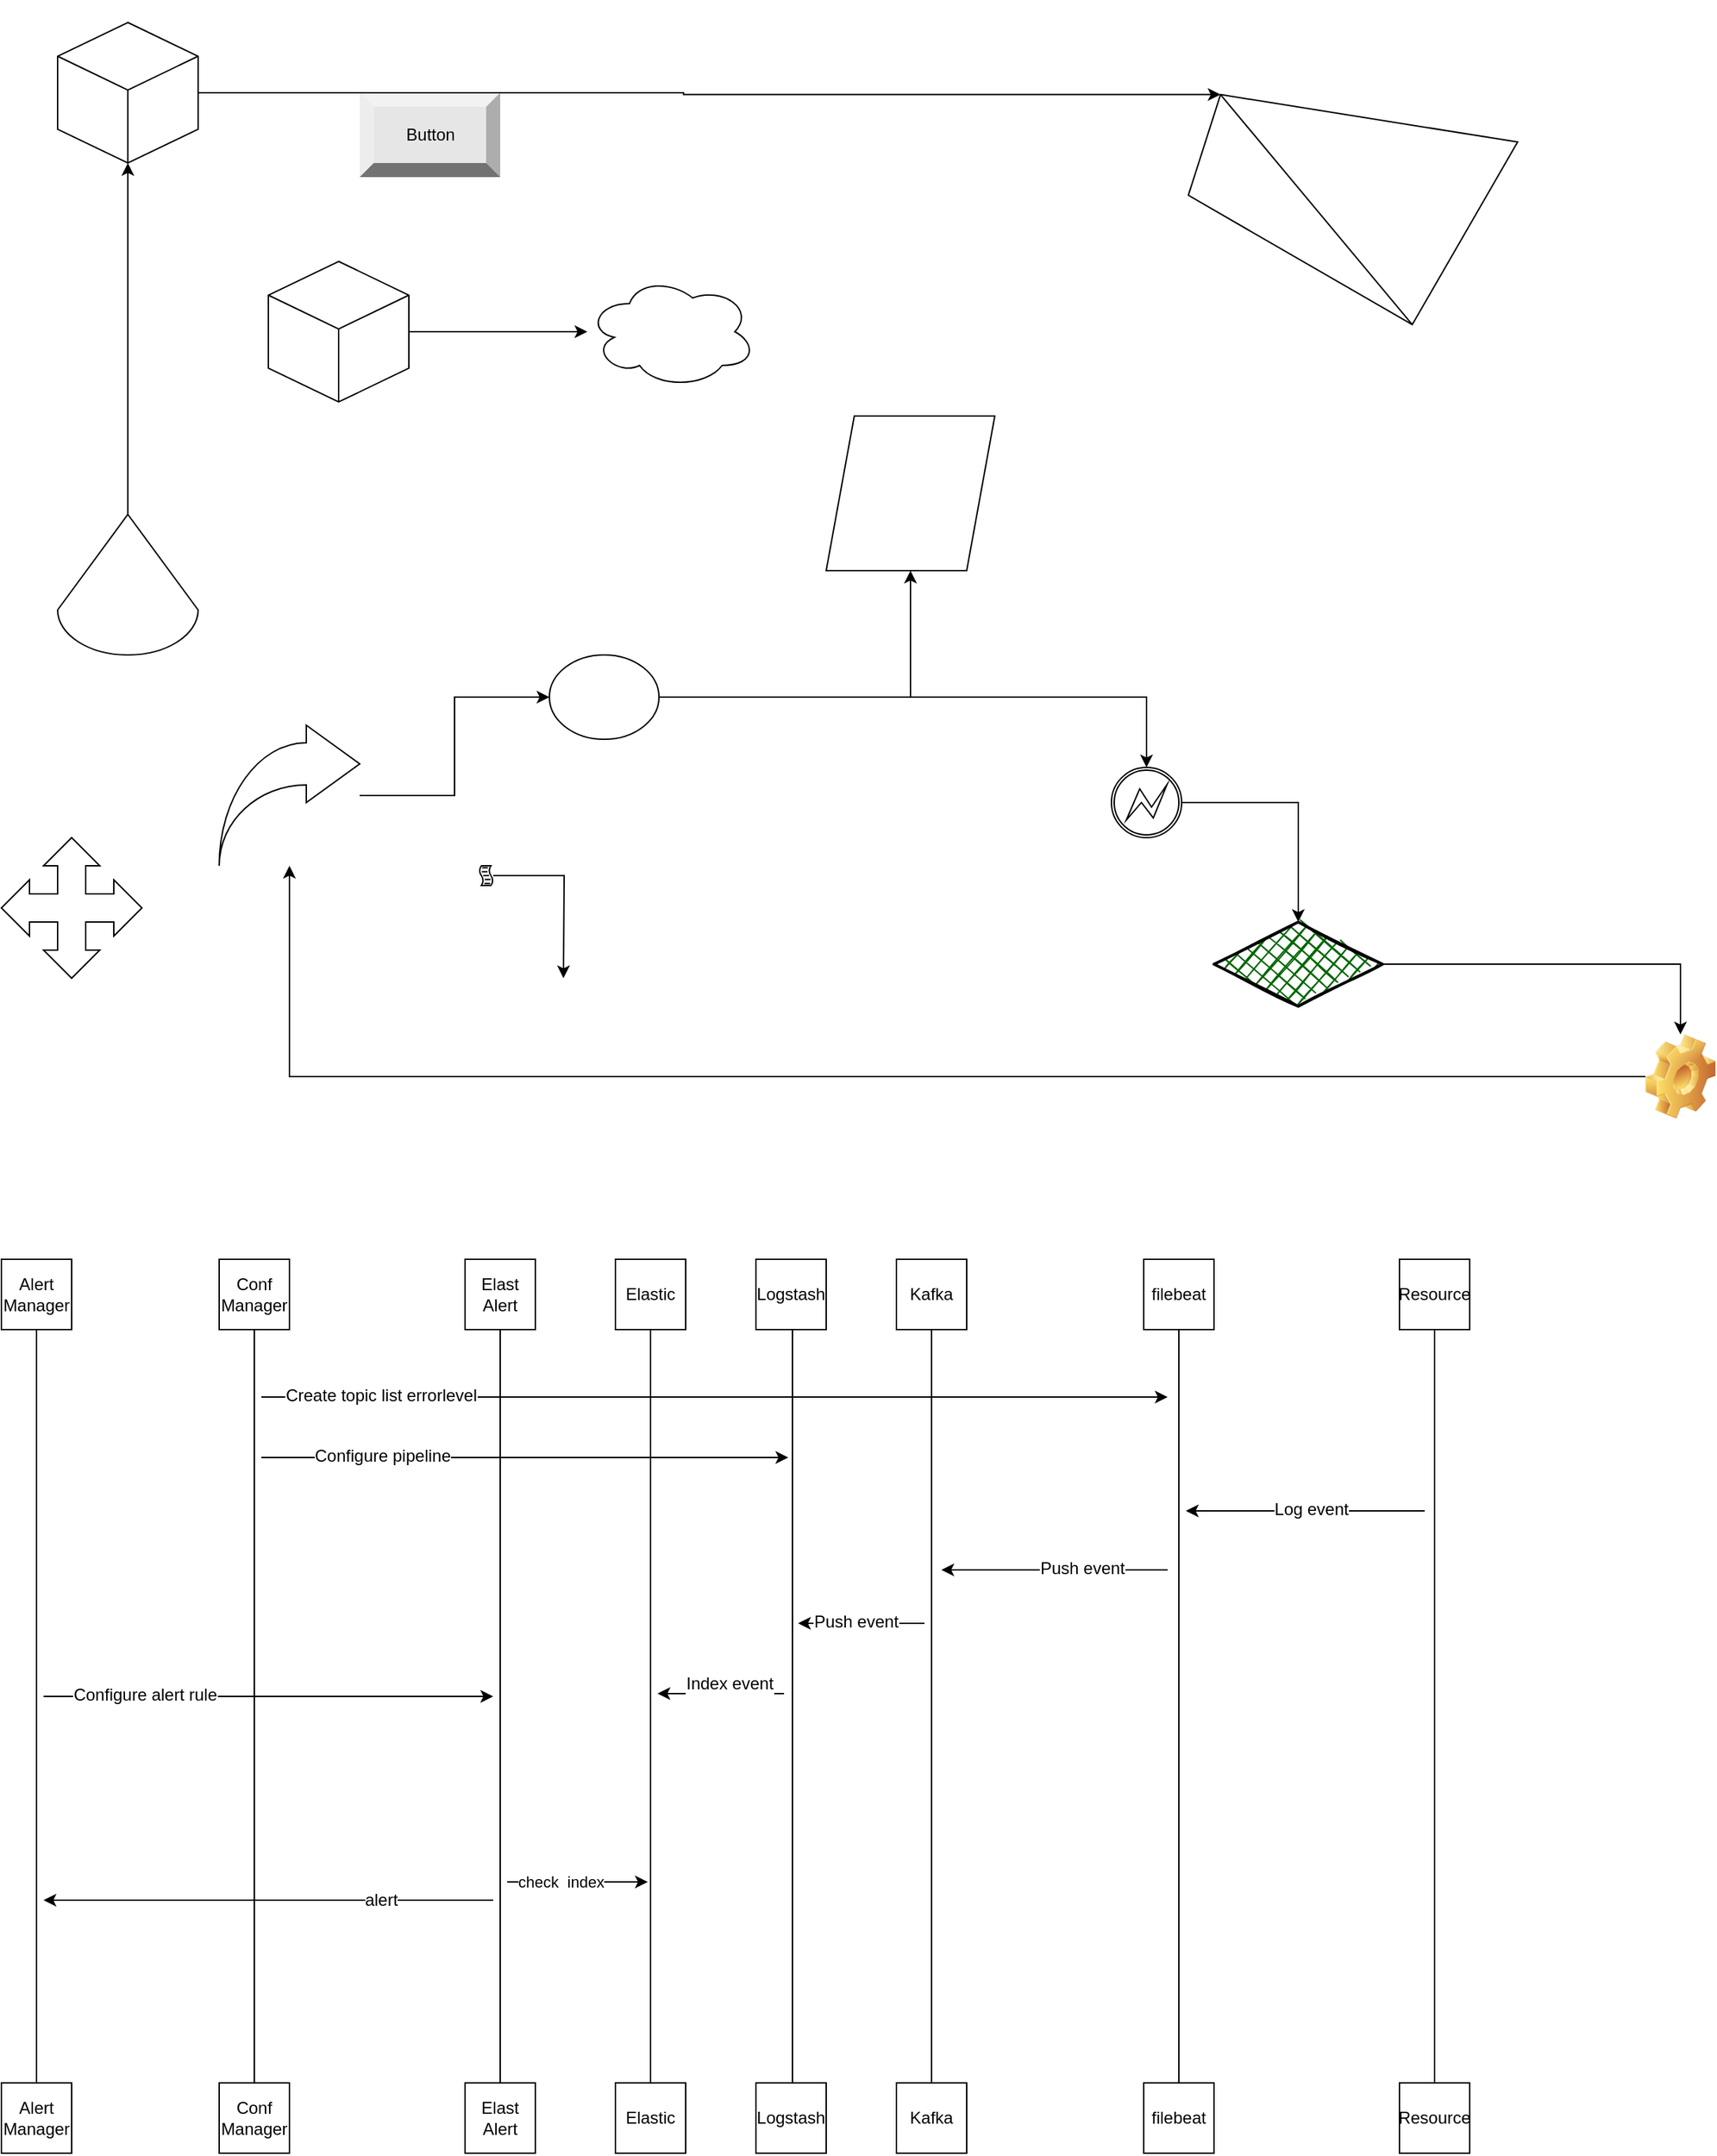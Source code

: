<mxfile version="14.1.9" type="github">
  <diagram id="Re2_eKQuALezutpp5Ufv" name="Page-1">
    <mxGraphModel dx="3877" dy="1798" grid="1" gridSize="10" guides="1" tooltips="1" connect="1" arrows="1" fold="1" page="1" pageScale="1" pageWidth="1169" pageHeight="827" math="0" shadow="0">
      <root>
        <mxCell id="0" />
        <mxCell id="1" parent="0" />
        <mxCell id="wPXH4mjbis2pNeKBEpg1-1" value="" style="edgeStyle=orthogonalEdgeStyle;rounded=0;orthogonalLoop=1;jettySize=auto;html=1;endArrow=none;endFill=0;" parent="1" source="wPXH4mjbis2pNeKBEpg1-2" target="wPXH4mjbis2pNeKBEpg1-3" edge="1">
          <mxGeometry relative="1" as="geometry" />
        </mxCell>
        <mxCell id="wPXH4mjbis2pNeKBEpg1-2" value="Kafka" style="whiteSpace=wrap;html=1;aspect=fixed;" parent="1" vertex="1">
          <mxGeometry x="-1623" y="100" width="50" height="50" as="geometry" />
        </mxCell>
        <mxCell id="wPXH4mjbis2pNeKBEpg1-3" value="Kafka" style="whiteSpace=wrap;html=1;aspect=fixed;" parent="1" vertex="1">
          <mxGeometry x="-1623" y="686" width="50" height="50" as="geometry" />
        </mxCell>
        <mxCell id="wPXH4mjbis2pNeKBEpg1-4" value="" style="edgeStyle=orthogonalEdgeStyle;rounded=0;orthogonalLoop=1;jettySize=auto;html=1;endArrow=none;endFill=0;" parent="1" source="wPXH4mjbis2pNeKBEpg1-5" target="wPXH4mjbis2pNeKBEpg1-6" edge="1">
          <mxGeometry relative="1" as="geometry" />
        </mxCell>
        <mxCell id="wPXH4mjbis2pNeKBEpg1-5" value="filebeat" style="whiteSpace=wrap;html=1;aspect=fixed;" parent="1" vertex="1">
          <mxGeometry x="-1447" y="100" width="50" height="50" as="geometry" />
        </mxCell>
        <mxCell id="wPXH4mjbis2pNeKBEpg1-6" value="filebeat" style="whiteSpace=wrap;html=1;aspect=fixed;" parent="1" vertex="1">
          <mxGeometry x="-1447" y="686" width="50" height="50" as="geometry" />
        </mxCell>
        <mxCell id="wPXH4mjbis2pNeKBEpg1-7" value="" style="edgeStyle=orthogonalEdgeStyle;rounded=0;orthogonalLoop=1;jettySize=auto;html=1;endArrow=none;endFill=0;" parent="1" edge="1">
          <mxGeometry relative="1" as="geometry">
            <mxPoint x="-1697" y="150.0" as="sourcePoint" />
            <mxPoint x="-1697" y="710" as="targetPoint" />
          </mxGeometry>
        </mxCell>
        <mxCell id="wPXH4mjbis2pNeKBEpg1-8" value="Logstash" style="whiteSpace=wrap;html=1;aspect=fixed;" parent="1" vertex="1">
          <mxGeometry x="-1723" y="100" width="50" height="50" as="geometry" />
        </mxCell>
        <mxCell id="wPXH4mjbis2pNeKBEpg1-9" value="Logstash" style="whiteSpace=wrap;html=1;aspect=fixed;" parent="1" vertex="1">
          <mxGeometry x="-1723" y="686" width="50" height="50" as="geometry" />
        </mxCell>
        <mxCell id="wPXH4mjbis2pNeKBEpg1-10" value="" style="edgeStyle=orthogonalEdgeStyle;rounded=0;orthogonalLoop=1;jettySize=auto;html=1;endArrow=none;endFill=0;" parent="1" source="wPXH4mjbis2pNeKBEpg1-11" target="wPXH4mjbis2pNeKBEpg1-12" edge="1">
          <mxGeometry relative="1" as="geometry" />
        </mxCell>
        <mxCell id="wPXH4mjbis2pNeKBEpg1-11" value="Elastic" style="whiteSpace=wrap;html=1;aspect=fixed;" parent="1" vertex="1">
          <mxGeometry x="-1823" y="100" width="50" height="50" as="geometry" />
        </mxCell>
        <mxCell id="wPXH4mjbis2pNeKBEpg1-12" value="Elastic" style="whiteSpace=wrap;html=1;aspect=fixed;" parent="1" vertex="1">
          <mxGeometry x="-1823" y="686" width="50" height="50" as="geometry" />
        </mxCell>
        <mxCell id="wPXH4mjbis2pNeKBEpg1-13" value="" style="edgeStyle=orthogonalEdgeStyle;rounded=0;orthogonalLoop=1;jettySize=auto;html=1;endArrow=none;endFill=0;" parent="1" edge="1">
          <mxGeometry relative="1" as="geometry">
            <mxPoint x="-2155" y="150.0" as="sourcePoint" />
          </mxGeometry>
        </mxCell>
        <mxCell id="wPXH4mjbis2pNeKBEpg1-16" value="" style="edgeStyle=orthogonalEdgeStyle;rounded=0;orthogonalLoop=1;jettySize=auto;html=1;endArrow=none;endFill=0;" parent="1" source="wPXH4mjbis2pNeKBEpg1-17" target="wPXH4mjbis2pNeKBEpg1-18" edge="1">
          <mxGeometry relative="1" as="geometry" />
        </mxCell>
        <mxCell id="wPXH4mjbis2pNeKBEpg1-17" value="Conf&lt;br&gt;Manager" style="whiteSpace=wrap;html=1;aspect=fixed;" parent="1" vertex="1">
          <mxGeometry x="-2105" y="100" width="50" height="50" as="geometry" />
        </mxCell>
        <mxCell id="wPXH4mjbis2pNeKBEpg1-18" value="Conf&lt;br&gt;Manager" style="whiteSpace=wrap;html=1;aspect=fixed;" parent="1" vertex="1">
          <mxGeometry x="-2105" y="686" width="50" height="50" as="geometry" />
        </mxCell>
        <mxCell id="wPXH4mjbis2pNeKBEpg1-19" value="" style="endArrow=classic;html=1;strokeColor=#000000;" parent="1" edge="1">
          <mxGeometry width="50" height="50" relative="1" as="geometry">
            <mxPoint x="-2075" y="241" as="sourcePoint" />
            <mxPoint x="-1700" y="241" as="targetPoint" />
          </mxGeometry>
        </mxCell>
        <mxCell id="wPXH4mjbis2pNeKBEpg1-20" value="Configure pipeline" style="text;html=1;align=center;verticalAlign=middle;resizable=0;points=[];labelBackgroundColor=#ffffff;" parent="wPXH4mjbis2pNeKBEpg1-19" vertex="1" connectable="0">
          <mxGeometry x="0.234" y="1" relative="1" as="geometry">
            <mxPoint x="-146" as="offset" />
          </mxGeometry>
        </mxCell>
        <mxCell id="wPXH4mjbis2pNeKBEpg1-21" value="" style="endArrow=classic;html=1;fontColor=#B0B0B0;" parent="1" edge="1">
          <mxGeometry width="50" height="50" relative="1" as="geometry">
            <mxPoint x="-2075" y="198" as="sourcePoint" />
            <mxPoint x="-1430" y="198" as="targetPoint" />
          </mxGeometry>
        </mxCell>
        <mxCell id="wPXH4mjbis2pNeKBEpg1-22" value="&lt;font color=&quot;#000000&quot;&gt;Create topic list errorlevel&lt;/font&gt;" style="text;html=1;align=center;verticalAlign=middle;resizable=0;points=[];labelBackgroundColor=#ffffff;fontColor=#B0B0B0;" parent="wPXH4mjbis2pNeKBEpg1-21" vertex="1" connectable="0">
          <mxGeometry x="0.194" y="1" relative="1" as="geometry">
            <mxPoint x="-300" as="offset" />
          </mxGeometry>
        </mxCell>
        <mxCell id="wPXH4mjbis2pNeKBEpg1-25" value="" style="edgeStyle=orthogonalEdgeStyle;rounded=0;orthogonalLoop=1;jettySize=auto;html=1;endArrow=none;endFill=0;" parent="1" source="wPXH4mjbis2pNeKBEpg1-26" target="wPXH4mjbis2pNeKBEpg1-27" edge="1">
          <mxGeometry relative="1" as="geometry" />
        </mxCell>
        <mxCell id="wPXH4mjbis2pNeKBEpg1-26" value="Resource" style="whiteSpace=wrap;html=1;aspect=fixed;" parent="1" vertex="1">
          <mxGeometry x="-1265" y="100" width="50" height="50" as="geometry" />
        </mxCell>
        <mxCell id="wPXH4mjbis2pNeKBEpg1-27" value="Resource" style="whiteSpace=wrap;html=1;aspect=fixed;" parent="1" vertex="1">
          <mxGeometry x="-1265" y="686" width="50" height="50" as="geometry" />
        </mxCell>
        <mxCell id="wPXH4mjbis2pNeKBEpg1-28" value="" style="endArrow=none;html=1;strokeColor=#000000;endFill=0;startFill=1;startArrow=classic;" parent="1" edge="1">
          <mxGeometry width="50" height="50" relative="1" as="geometry">
            <mxPoint x="-1417" y="279" as="sourcePoint" />
            <mxPoint x="-1247" y="279" as="targetPoint" />
            <Array as="points">
              <mxPoint x="-1357" y="279" />
            </Array>
          </mxGeometry>
        </mxCell>
        <mxCell id="wPXH4mjbis2pNeKBEpg1-29" value="Log event" style="text;html=1;align=center;verticalAlign=middle;resizable=0;points=[];labelBackgroundColor=#ffffff;" parent="wPXH4mjbis2pNeKBEpg1-28" vertex="1" connectable="0">
          <mxGeometry x="0.194" y="1" relative="1" as="geometry">
            <mxPoint x="-12.86" as="offset" />
          </mxGeometry>
        </mxCell>
        <mxCell id="wPXH4mjbis2pNeKBEpg1-30" value="" style="endArrow=none;html=1;strokeColor=#000000;endFill=0;startArrow=classic;startFill=1;" parent="1" edge="1">
          <mxGeometry width="50" height="50" relative="1" as="geometry">
            <mxPoint x="-1591" y="321" as="sourcePoint" />
            <mxPoint x="-1430" y="321" as="targetPoint" />
          </mxGeometry>
        </mxCell>
        <mxCell id="wPXH4mjbis2pNeKBEpg1-31" value="Push event" style="text;html=1;align=center;verticalAlign=middle;resizable=0;points=[];labelBackgroundColor=#ffffff;" parent="wPXH4mjbis2pNeKBEpg1-30" vertex="1" connectable="0">
          <mxGeometry x="0.194" y="1" relative="1" as="geometry">
            <mxPoint x="4" as="offset" />
          </mxGeometry>
        </mxCell>
        <mxCell id="wPXH4mjbis2pNeKBEpg1-32" value="" style="endArrow=none;html=1;strokeColor=#000000;endFill=0;startArrow=classic;startFill=1;" parent="1" edge="1">
          <mxGeometry width="50" height="50" relative="1" as="geometry">
            <mxPoint x="-1693" y="359" as="sourcePoint" />
            <mxPoint x="-1603" y="359" as="targetPoint" />
            <Array as="points">
              <mxPoint x="-1643" y="359" />
              <mxPoint x="-1623" y="359" />
            </Array>
          </mxGeometry>
        </mxCell>
        <mxCell id="wPXH4mjbis2pNeKBEpg1-33" value="Push event" style="text;html=1;align=center;verticalAlign=middle;resizable=0;points=[];labelBackgroundColor=#ffffff;" parent="wPXH4mjbis2pNeKBEpg1-32" vertex="1" connectable="0">
          <mxGeometry x="0.194" y="1" relative="1" as="geometry">
            <mxPoint x="-12.86" as="offset" />
          </mxGeometry>
        </mxCell>
        <mxCell id="wPXH4mjbis2pNeKBEpg1-34" value="" style="endArrow=none;html=1;strokeColor=#000000;endFill=0;startArrow=classic;startFill=1;" parent="1" edge="1">
          <mxGeometry width="50" height="50" relative="1" as="geometry">
            <mxPoint x="-1793" y="409" as="sourcePoint" />
            <mxPoint x="-1703" y="409" as="targetPoint" />
          </mxGeometry>
        </mxCell>
        <mxCell id="wPXH4mjbis2pNeKBEpg1-35" value="Index event" style="text;html=1;align=center;verticalAlign=middle;resizable=0;points=[];labelBackgroundColor=#ffffff;" parent="wPXH4mjbis2pNeKBEpg1-34" vertex="1" connectable="0">
          <mxGeometry x="0.194" y="1" relative="1" as="geometry">
            <mxPoint x="-2.86" y="-6" as="offset" />
          </mxGeometry>
        </mxCell>
        <mxCell id="wPXH4mjbis2pNeKBEpg1-36" value="" style="endArrow=none;html=1;strokeColor=#000000;endFill=0;startFill=1;startArrow=classic;" parent="1" edge="1">
          <mxGeometry width="50" height="50" relative="1" as="geometry">
            <mxPoint x="-2230" y="556" as="sourcePoint" />
            <mxPoint x="-1910" y="556" as="targetPoint" />
          </mxGeometry>
        </mxCell>
        <mxCell id="wPXH4mjbis2pNeKBEpg1-37" value="alert" style="text;html=1;align=center;verticalAlign=middle;resizable=0;points=[];labelBackgroundColor=#ffffff;" parent="wPXH4mjbis2pNeKBEpg1-36" vertex="1" connectable="0">
          <mxGeometry x="0.194" y="1" relative="1" as="geometry">
            <mxPoint x="49" y="1" as="offset" />
          </mxGeometry>
        </mxCell>
        <mxCell id="neoo7o6oHTqreek1lL6x-1" value="" style="edgeStyle=orthogonalEdgeStyle;rounded=0;orthogonalLoop=1;jettySize=auto;html=1;endArrow=none;endFill=0;" parent="1" source="neoo7o6oHTqreek1lL6x-2" target="neoo7o6oHTqreek1lL6x-3" edge="1">
          <mxGeometry relative="1" as="geometry" />
        </mxCell>
        <mxCell id="neoo7o6oHTqreek1lL6x-2" value="Alert&lt;br&gt;Manager" style="whiteSpace=wrap;html=1;aspect=fixed;" parent="1" vertex="1">
          <mxGeometry x="-2260" y="100" width="50" height="50" as="geometry" />
        </mxCell>
        <mxCell id="neoo7o6oHTqreek1lL6x-3" value="Alert&lt;br&gt;Manager" style="whiteSpace=wrap;html=1;aspect=fixed;" parent="1" vertex="1">
          <mxGeometry x="-2260" y="686" width="50" height="50" as="geometry" />
        </mxCell>
        <mxCell id="neoo7o6oHTqreek1lL6x-4" value="" style="edgeStyle=orthogonalEdgeStyle;rounded=0;orthogonalLoop=1;jettySize=auto;html=1;endArrow=none;endFill=0;" parent="1" source="neoo7o6oHTqreek1lL6x-5" target="neoo7o6oHTqreek1lL6x-6" edge="1">
          <mxGeometry relative="1" as="geometry" />
        </mxCell>
        <mxCell id="neoo7o6oHTqreek1lL6x-5" value="Elast Alert" style="whiteSpace=wrap;html=1;aspect=fixed;" parent="1" vertex="1">
          <mxGeometry x="-1930" y="100" width="50" height="50" as="geometry" />
        </mxCell>
        <mxCell id="neoo7o6oHTqreek1lL6x-6" value="Elast Alert" style="whiteSpace=wrap;html=1;aspect=fixed;" parent="1" vertex="1">
          <mxGeometry x="-1930" y="686" width="50" height="50" as="geometry" />
        </mxCell>
        <mxCell id="neoo7o6oHTqreek1lL6x-7" value="" style="endArrow=classic;html=1;strokeColor=#000000;" parent="1" edge="1">
          <mxGeometry width="50" height="50" relative="1" as="geometry">
            <mxPoint x="-2230" y="411" as="sourcePoint" />
            <mxPoint x="-1910" y="411" as="targetPoint" />
          </mxGeometry>
        </mxCell>
        <mxCell id="neoo7o6oHTqreek1lL6x-8" value="Configure alert rule" style="text;html=1;align=center;verticalAlign=middle;resizable=0;points=[];labelBackgroundColor=#ffffff;" parent="neoo7o6oHTqreek1lL6x-7" vertex="1" connectable="0">
          <mxGeometry x="0.234" y="1" relative="1" as="geometry">
            <mxPoint x="-126" as="offset" />
          </mxGeometry>
        </mxCell>
        <mxCell id="neoo7o6oHTqreek1lL6x-10" value="" style="endArrow=none;html=1;strokeColor=#000000;endFill=0;startArrow=classic;startFill=1;" parent="1" edge="1">
          <mxGeometry width="50" height="50" relative="1" as="geometry">
            <mxPoint x="-1800" y="543" as="sourcePoint" />
            <mxPoint x="-1900" y="543" as="targetPoint" />
            <Array as="points" />
          </mxGeometry>
        </mxCell>
        <mxCell id="neoo7o6oHTqreek1lL6x-12" value="check&amp;nbsp; index" style="edgeLabel;html=1;align=center;verticalAlign=middle;resizable=0;points=[];" parent="neoo7o6oHTqreek1lL6x-10" vertex="1" connectable="0">
          <mxGeometry x="0.24" relative="1" as="geometry">
            <mxPoint as="offset" />
          </mxGeometry>
        </mxCell>
        <mxCell id="neoo7o6oHTqreek1lL6x-22" value="" style="edgeStyle=orthogonalEdgeStyle;rounded=0;orthogonalLoop=1;jettySize=auto;html=1;strokeColor=#000000;" parent="1" source="neoo7o6oHTqreek1lL6x-13" target="neoo7o6oHTqreek1lL6x-21" edge="1">
          <mxGeometry relative="1" as="geometry" />
        </mxCell>
        <mxCell id="neoo7o6oHTqreek1lL6x-29" value="" style="edgeStyle=orthogonalEdgeStyle;rounded=0;orthogonalLoop=1;jettySize=auto;html=1;strokeColor=#000000;" parent="1" source="neoo7o6oHTqreek1lL6x-13" target="neoo7o6oHTqreek1lL6x-24" edge="1">
          <mxGeometry relative="1" as="geometry" />
        </mxCell>
        <mxCell id="neoo7o6oHTqreek1lL6x-13" value="" style="ellipse;whiteSpace=wrap;html=1;" parent="1" vertex="1">
          <mxGeometry x="-1870" y="-330" width="78" height="60" as="geometry" />
        </mxCell>
        <mxCell id="neoo7o6oHTqreek1lL6x-19" value="" style="edgeStyle=orthogonalEdgeStyle;rounded=0;orthogonalLoop=1;jettySize=auto;html=1;" parent="1" source="neoo7o6oHTqreek1lL6x-14" target="neoo7o6oHTqreek1lL6x-13" edge="1">
          <mxGeometry relative="1" as="geometry" />
        </mxCell>
        <mxCell id="neoo7o6oHTqreek1lL6x-14" value="" style="html=1;shadow=0;dashed=0;align=center;verticalAlign=middle;shape=mxgraph.arrows2.jumpInArrow;dy=15;dx=38;arrowHead=55;" parent="1" vertex="1">
          <mxGeometry x="-2105" y="-280" width="100" height="100" as="geometry" />
        </mxCell>
        <mxCell id="neoo7o6oHTqreek1lL6x-18" value="" style="edgeStyle=orthogonalEdgeStyle;rounded=0;orthogonalLoop=1;jettySize=auto;html=1;" parent="1" source="neoo7o6oHTqreek1lL6x-15" target="neoo7o6oHTqreek1lL6x-14" edge="1">
          <mxGeometry relative="1" as="geometry" />
        </mxCell>
        <mxCell id="neoo7o6oHTqreek1lL6x-15" value="" style="shape=image;html=1;verticalLabelPosition=bottom;verticalAlign=top;imageAspect=0;image=img/clipart/Gear_128x128.png" parent="1" vertex="1">
          <mxGeometry x="-1090" y="-60" width="50" height="60" as="geometry" />
        </mxCell>
        <mxCell id="neoo7o6oHTqreek1lL6x-17" value="" style="edgeStyle=orthogonalEdgeStyle;rounded=0;orthogonalLoop=1;jettySize=auto;html=1;" parent="1" source="neoo7o6oHTqreek1lL6x-16" target="neoo7o6oHTqreek1lL6x-15" edge="1">
          <mxGeometry relative="1" as="geometry" />
        </mxCell>
        <mxCell id="neoo7o6oHTqreek1lL6x-16" value="" style="rhombus;whiteSpace=wrap;html=1;strokeWidth=2;fillWeight=-1;hachureGap=8;fillStyle=cross-hatch;fillColor=#006600;sketch=1;" parent="1" vertex="1">
          <mxGeometry x="-1397" y="-140" width="120" height="60" as="geometry" />
        </mxCell>
        <mxCell id="neoo7o6oHTqreek1lL6x-20" value="Button" style="labelPosition=center;verticalLabelPosition=middle;align=center;html=1;shape=mxgraph.basic.shaded_button;dx=10;fillColor=#E6E6E6;strokeColor=none;" parent="1" vertex="1">
          <mxGeometry x="-2005" y="-730" width="100" height="60" as="geometry" />
        </mxCell>
        <mxCell id="neoo7o6oHTqreek1lL6x-23" style="edgeStyle=orthogonalEdgeStyle;rounded=0;orthogonalLoop=1;jettySize=auto;html=1;strokeColor=#000000;entryX=0.5;entryY=0;entryDx=0;entryDy=0;" parent="1" source="neoo7o6oHTqreek1lL6x-21" target="neoo7o6oHTqreek1lL6x-16" edge="1">
          <mxGeometry relative="1" as="geometry">
            <mxPoint x="-1390" y="-220" as="targetPoint" />
          </mxGeometry>
        </mxCell>
        <mxCell id="neoo7o6oHTqreek1lL6x-21" value="" style="shape=mxgraph.bpmn.shape;html=1;verticalLabelPosition=bottom;labelBackgroundColor=#ffffff;verticalAlign=top;align=center;perimeter=ellipsePerimeter;outlineConnect=0;outline=boundInt;symbol=error;" parent="1" vertex="1">
          <mxGeometry x="-1470" y="-250" width="50" height="50" as="geometry" />
        </mxCell>
        <mxCell id="neoo7o6oHTqreek1lL6x-24" value="" style="shape=parallelogram;perimeter=parallelogramPerimeter;whiteSpace=wrap;html=1;fixedSize=1;" parent="1" vertex="1">
          <mxGeometry x="-1673" y="-500" width="120" height="110" as="geometry" />
        </mxCell>
        <mxCell id="neoo7o6oHTqreek1lL6x-31" value="" style="edgeStyle=orthogonalEdgeStyle;rounded=0;orthogonalLoop=1;jettySize=auto;html=1;strokeColor=#000000;" parent="1" source="neoo7o6oHTqreek1lL6x-25" target="neoo7o6oHTqreek1lL6x-30" edge="1">
          <mxGeometry relative="1" as="geometry" />
        </mxCell>
        <mxCell id="neoo7o6oHTqreek1lL6x-25" value="" style="whiteSpace=wrap;html=1;shape=mxgraph.basic.isocube;isoAngle=15;" parent="1" vertex="1">
          <mxGeometry x="-2070" y="-610" width="100" height="100" as="geometry" />
        </mxCell>
        <mxCell id="YgYwu3XMY0mxEqjxL5U3-1" style="edgeStyle=orthogonalEdgeStyle;rounded=0;orthogonalLoop=1;jettySize=auto;html=1;entryX=0;entryY=0;entryDx=73.5;entryDy=0;entryPerimeter=0;" edge="1" parent="1" source="neoo7o6oHTqreek1lL6x-26" target="neoo7o6oHTqreek1lL6x-33">
          <mxGeometry relative="1" as="geometry" />
        </mxCell>
        <mxCell id="neoo7o6oHTqreek1lL6x-26" value="" style="whiteSpace=wrap;html=1;shape=mxgraph.basic.isocube;isoAngle=15;" parent="1" vertex="1">
          <mxGeometry x="-2220" y="-780" width="100" height="100" as="geometry" />
        </mxCell>
        <mxCell id="neoo7o6oHTqreek1lL6x-32" style="edgeStyle=orthogonalEdgeStyle;rounded=0;orthogonalLoop=1;jettySize=auto;html=1;strokeColor=#000000;" parent="1" source="neoo7o6oHTqreek1lL6x-27" edge="1">
          <mxGeometry relative="1" as="geometry">
            <mxPoint x="-1860" y="-100" as="targetPoint" />
          </mxGeometry>
        </mxCell>
        <mxCell id="neoo7o6oHTqreek1lL6x-27" value="" style="shape=mxgraph.bpmn.script_task;html=1;outlineConnect=0;" parent="1" vertex="1">
          <mxGeometry x="-1920" y="-180" width="10" height="14" as="geometry" />
        </mxCell>
        <mxCell id="neoo7o6oHTqreek1lL6x-28" value="" style="html=1;shadow=0;dashed=0;align=center;verticalAlign=middle;shape=mxgraph.arrows2.quadArrow;dy=10;dx=20;notch=24;arrowHead=10;" parent="1" vertex="1">
          <mxGeometry x="-2260" y="-200" width="100" height="100" as="geometry" />
        </mxCell>
        <mxCell id="neoo7o6oHTqreek1lL6x-30" value="" style="ellipse;shape=cloud;whiteSpace=wrap;html=1;" parent="1" vertex="1">
          <mxGeometry x="-1843" y="-600" width="120" height="80" as="geometry" />
        </mxCell>
        <mxCell id="neoo7o6oHTqreek1lL6x-33" value="" style="verticalLabelPosition=bottom;verticalAlign=top;html=1;shape=mxgraph.basic.pyramid;dx1=0.49;dx2=0;dy1=0.08;dy2=1;rotation=-60;" parent="1" vertex="1">
          <mxGeometry x="-1380" y="-780" width="150" height="200" as="geometry" />
        </mxCell>
        <mxCell id="YgYwu3XMY0mxEqjxL5U3-2" style="edgeStyle=orthogonalEdgeStyle;rounded=0;orthogonalLoop=1;jettySize=auto;html=1;entryX=0.5;entryY=1;entryDx=0;entryDy=0;entryPerimeter=0;" edge="1" parent="1" source="neoo7o6oHTqreek1lL6x-35" target="neoo7o6oHTqreek1lL6x-26">
          <mxGeometry relative="1" as="geometry" />
        </mxCell>
        <mxCell id="neoo7o6oHTqreek1lL6x-35" value="" style="verticalLabelPosition=bottom;verticalAlign=top;html=1;shape=mxgraph.basic.cone2;dx=0.5;dy=0.68;" parent="1" vertex="1">
          <mxGeometry x="-2220" y="-430" width="100" height="100" as="geometry" />
        </mxCell>
      </root>
    </mxGraphModel>
  </diagram>
</mxfile>
